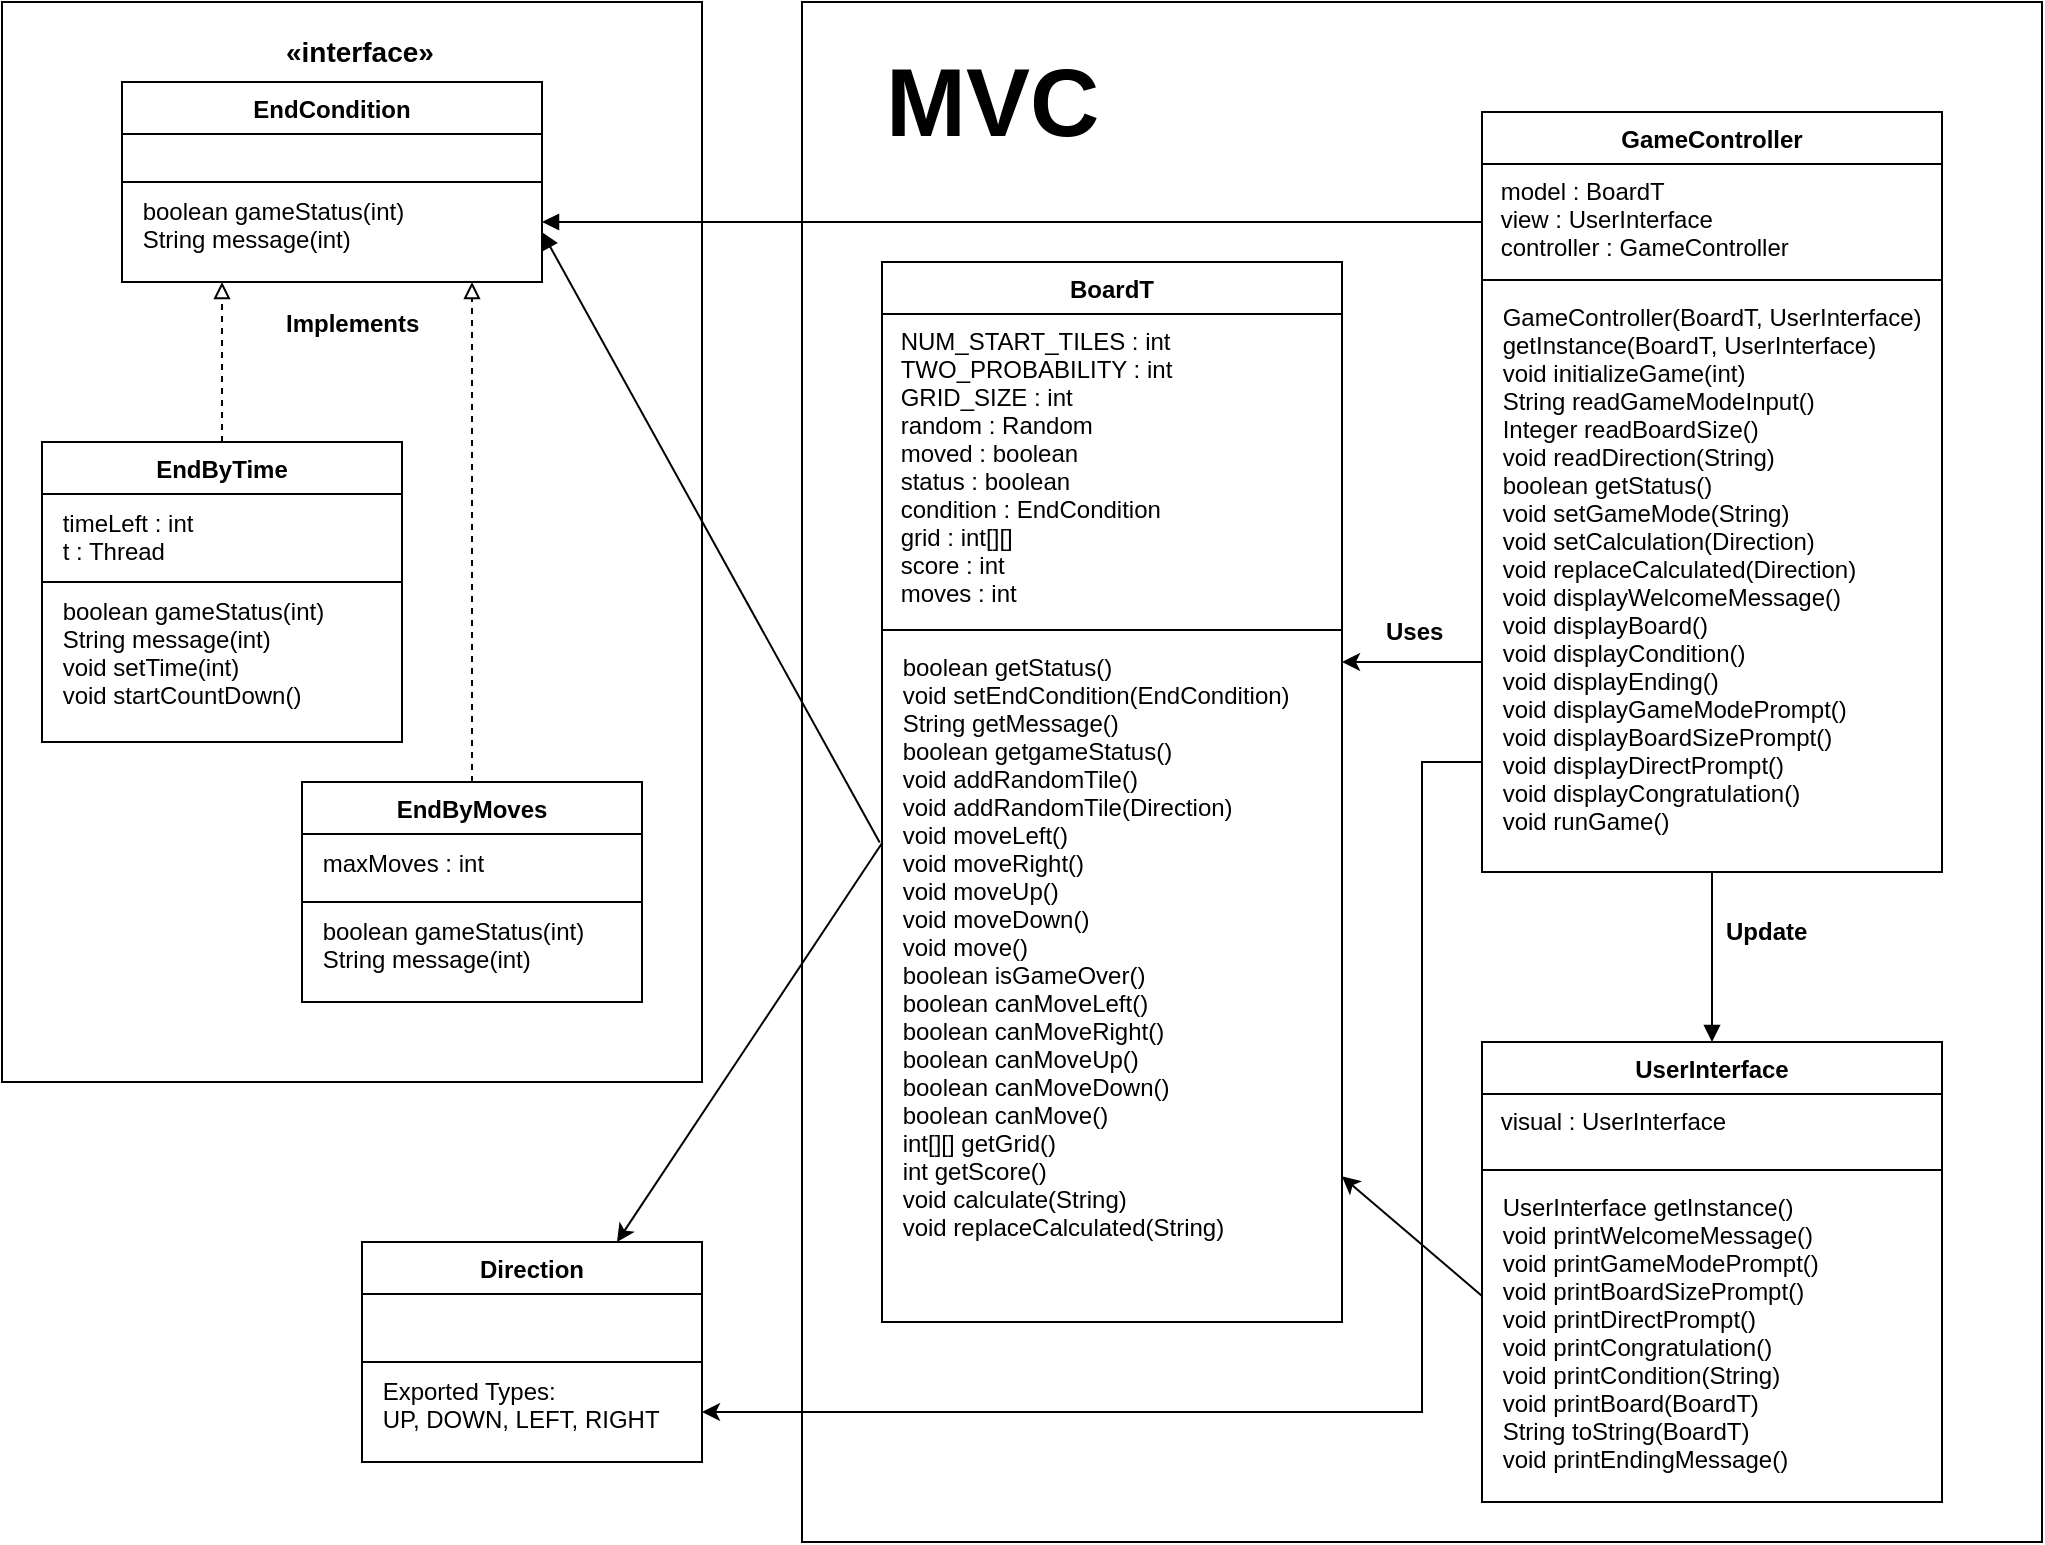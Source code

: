 <mxfile version="14.6.0" type="device"><diagram id="NKMGeXG6BIRwncq-wNAg" name="Page-1"><mxGraphModel dx="1447" dy="1127" grid="1" gridSize="10" guides="1" tooltips="1" connect="1" arrows="1" fold="1" page="1" pageScale="1" pageWidth="850" pageHeight="1100" math="0" shadow="0"><root><mxCell id="0"/><mxCell id="1" parent="0"/><mxCell id="8j2G3oep9gPTelNashQC-2" value="" style="whiteSpace=wrap;html=1;fillColor=none;" parent="1" vertex="1"><mxGeometry x="460" y="100" width="620" height="770" as="geometry"/></mxCell><mxCell id="_MtiAmkQ-TFPzX74anwm-15" value="" style="html=1;labelBackgroundColor=#ffffff;strokeWidth=1;fillColor=none;align=center;" parent="1" vertex="1"><mxGeometry x="60" y="100" width="350" height="540" as="geometry"/></mxCell><mxCell id="_MtiAmkQ-TFPzX74anwm-38" style="edgeStyle=orthogonalEdgeStyle;rounded=0;orthogonalLoop=1;jettySize=auto;html=1;endArrow=block;endFill=1;" parent="1" source="_MtiAmkQ-TFPzX74anwm-1" target="_MtiAmkQ-TFPzX74anwm-17" edge="1"><mxGeometry relative="1" as="geometry"><Array as="points"><mxPoint x="400" y="210"/><mxPoint x="400" y="210"/></Array></mxGeometry></mxCell><mxCell id="_MtiAmkQ-TFPzX74anwm-1" value="GameController" style="swimlane;fontStyle=1;align=center;verticalAlign=top;childLayout=stackLayout;horizontal=1;startSize=26;horizontalStack=0;resizeParent=1;resizeParentMax=0;resizeLast=0;collapsible=1;marginBottom=0;" parent="1" vertex="1"><mxGeometry x="800" y="155" width="230" height="380" as="geometry"/></mxCell><mxCell id="_MtiAmkQ-TFPzX74anwm-2" value=" model : BoardT&#10; view : UserInterface&#10; controller : GameController" style="text;strokeColor=none;fillColor=none;align=left;verticalAlign=top;spacingLeft=4;spacingRight=4;overflow=hidden;rotatable=0;points=[[0,0.5],[1,0.5]];portConstraint=eastwest;fontStyle=0" parent="_MtiAmkQ-TFPzX74anwm-1" vertex="1"><mxGeometry y="26" width="230" height="54" as="geometry"/></mxCell><mxCell id="_MtiAmkQ-TFPzX74anwm-3" value="" style="line;strokeWidth=1;fillColor=none;align=left;verticalAlign=middle;spacingTop=-1;spacingLeft=3;spacingRight=3;rotatable=0;labelPosition=right;points=[];portConstraint=eastwest;" parent="_MtiAmkQ-TFPzX74anwm-1" vertex="1"><mxGeometry y="80" width="230" height="8" as="geometry"/></mxCell><mxCell id="_MtiAmkQ-TFPzX74anwm-4" value=" GameController(BoardT, UserInterface)&#10; getInstance(BoardT, UserInterface)&#10; void initializeGame(int)&#10; String readGameModeInput()&#10; Integer readBoardSize()&#10; void readDirection(String)&#10; boolean getStatus()&#10; void setGameMode(String)&#10; void setCalculation(Direction)&#10; void replaceCalculated(Direction)&#10; void displayWelcomeMessage()&#10; void displayBoard()&#10; void displayCondition()&#10; void displayEnding()&#10; void displayGameModePrompt()&#10; void displayBoardSizePrompt()&#10; void displayDirectPrompt()&#10; void displayCongratulation()&#10; void runGame()" style="text;strokeColor=none;fillColor=none;align=left;verticalAlign=top;spacingLeft=4;spacingRight=4;overflow=hidden;rotatable=0;points=[[0,0.5],[1,0.5]];portConstraint=eastwest;spacing=3;" parent="_MtiAmkQ-TFPzX74anwm-1" vertex="1"><mxGeometry y="88" width="230" height="292" as="geometry"/></mxCell><mxCell id="_MtiAmkQ-TFPzX74anwm-5" value="UserInterface" style="swimlane;fontStyle=1;align=center;verticalAlign=top;childLayout=stackLayout;horizontal=1;startSize=26;horizontalStack=0;resizeParent=1;resizeParentMax=0;resizeLast=0;collapsible=1;marginBottom=0;" parent="1" vertex="1"><mxGeometry x="800" y="620" width="230" height="230" as="geometry"/></mxCell><mxCell id="_MtiAmkQ-TFPzX74anwm-6" value=" visual : UserInterface" style="text;strokeColor=none;fillColor=none;align=left;verticalAlign=top;spacingLeft=4;spacingRight=4;overflow=hidden;rotatable=0;points=[[0,0.5],[1,0.5]];portConstraint=eastwest;fontStyle=0" parent="_MtiAmkQ-TFPzX74anwm-5" vertex="1"><mxGeometry y="26" width="230" height="34" as="geometry"/></mxCell><mxCell id="_MtiAmkQ-TFPzX74anwm-7" value="" style="line;strokeWidth=1;fillColor=none;align=left;verticalAlign=middle;spacingTop=-1;spacingLeft=3;spacingRight=3;rotatable=0;labelPosition=right;points=[];portConstraint=eastwest;" parent="_MtiAmkQ-TFPzX74anwm-5" vertex="1"><mxGeometry y="60" width="230" height="8" as="geometry"/></mxCell><mxCell id="_MtiAmkQ-TFPzX74anwm-8" value=" UserInterface getInstance()&#10; void printWelcomeMessage()&#10; void printGameModePrompt()&#10; void printBoardSizePrompt()&#10; void printDirectPrompt()&#10; void printCongratulation()&#10; void printCondition(String)&#10; void printBoard(BoardT)&#10; String toString(BoardT)&#10; void printEndingMessage()" style="text;strokeColor=none;fillColor=none;align=left;verticalAlign=top;spacingLeft=4;spacingRight=4;overflow=hidden;rotatable=0;points=[[0,0.5],[1,0.5]];portConstraint=eastwest;spacing=3;" parent="_MtiAmkQ-TFPzX74anwm-5" vertex="1"><mxGeometry y="68" width="230" height="162" as="geometry"/></mxCell><mxCell id="_MtiAmkQ-TFPzX74anwm-9" value="EndCondition" style="swimlane;fontStyle=1;align=center;verticalAlign=top;childLayout=stackLayout;horizontal=1;startSize=26;horizontalStack=0;resizeParent=1;resizeParentMax=0;resizeLast=0;collapsible=1;marginBottom=0;" parent="1" vertex="1"><mxGeometry x="120" y="140" width="210" height="100" as="geometry"/></mxCell><mxCell id="_MtiAmkQ-TFPzX74anwm-12" value="" style="text;fillColor=none;align=left;verticalAlign=top;spacingLeft=4;spacingRight=4;overflow=hidden;rotatable=0;points=[[0,0.5],[1,0.5]];portConstraint=eastwest;spacing=3;strokeColor=#000000;" parent="_MtiAmkQ-TFPzX74anwm-9" vertex="1"><mxGeometry y="26" width="210" height="24" as="geometry"/></mxCell><mxCell id="_MtiAmkQ-TFPzX74anwm-17" value=" boolean gameStatus(int)&#10; String message(int)" style="text;strokeColor=none;fillColor=none;align=left;verticalAlign=top;spacingLeft=4;spacingRight=4;overflow=hidden;rotatable=0;points=[[0,0.5],[1,0.5]];portConstraint=eastwest;spacing=3;" parent="_MtiAmkQ-TFPzX74anwm-9" vertex="1"><mxGeometry y="50" width="210" height="50" as="geometry"/></mxCell><mxCell id="_MtiAmkQ-TFPzX74anwm-16" value="&lt;span style=&quot;color: rgb(0 , 0 , 0) ; font-family: &amp;#34;helvetica&amp;#34; ; font-style: normal ; letter-spacing: normal ; text-align: center ; text-indent: 0px ; text-transform: none ; word-spacing: 0px ; background-color: rgb(255 , 255 , 255) ; display: inline ; float: none&quot;&gt;&lt;b&gt;&lt;font style=&quot;font-size: 14px&quot;&gt;«interface»&lt;/font&gt;&lt;/b&gt;&lt;/span&gt;" style="text;whiteSpace=wrap;html=1;" parent="1" vertex="1"><mxGeometry x="200" y="110" width="80" height="30" as="geometry"/></mxCell><mxCell id="_MtiAmkQ-TFPzX74anwm-26" style="edgeStyle=orthogonalEdgeStyle;rounded=0;orthogonalLoop=1;jettySize=auto;html=1;endArrow=block;endFill=0;dashed=1;" parent="1" source="_MtiAmkQ-TFPzX74anwm-18" target="_MtiAmkQ-TFPzX74anwm-17" edge="1"><mxGeometry relative="1" as="geometry"><Array as="points"><mxPoint x="170" y="250"/><mxPoint x="170" y="250"/></Array></mxGeometry></mxCell><mxCell id="_MtiAmkQ-TFPzX74anwm-18" value="EndByTime" style="swimlane;fontStyle=1;align=center;verticalAlign=top;childLayout=stackLayout;horizontal=1;startSize=26;horizontalStack=0;resizeParent=1;resizeParentMax=0;resizeLast=0;collapsible=1;marginBottom=0;" parent="1" vertex="1"><mxGeometry x="80" y="320" width="180" height="150" as="geometry"/></mxCell><mxCell id="_MtiAmkQ-TFPzX74anwm-19" value=" timeLeft : int&#10; t : Thread" style="text;fillColor=none;align=left;verticalAlign=top;spacingLeft=4;spacingRight=4;overflow=hidden;rotatable=0;points=[[0,0.5],[1,0.5]];portConstraint=eastwest;spacing=3;strokeColor=#000000;" parent="_MtiAmkQ-TFPzX74anwm-18" vertex="1"><mxGeometry y="26" width="180" height="44" as="geometry"/></mxCell><mxCell id="_MtiAmkQ-TFPzX74anwm-20" value=" boolean gameStatus(int)&#10; String message(int)&#10; void setTime(int)&#10; void startCountDown()" style="text;strokeColor=none;fillColor=none;align=left;verticalAlign=top;spacingLeft=4;spacingRight=4;overflow=hidden;rotatable=0;points=[[0,0.5],[1,0.5]];portConstraint=eastwest;spacing=3;" parent="_MtiAmkQ-TFPzX74anwm-18" vertex="1"><mxGeometry y="70" width="180" height="80" as="geometry"/></mxCell><mxCell id="_MtiAmkQ-TFPzX74anwm-25" style="edgeStyle=orthogonalEdgeStyle;rounded=0;orthogonalLoop=1;jettySize=auto;html=1;endArrow=block;endFill=0;dashed=1;" parent="1" source="_MtiAmkQ-TFPzX74anwm-21" target="_MtiAmkQ-TFPzX74anwm-17" edge="1"><mxGeometry relative="1" as="geometry"><Array as="points"><mxPoint x="295" y="280"/><mxPoint x="295" y="280"/></Array></mxGeometry></mxCell><mxCell id="_MtiAmkQ-TFPzX74anwm-21" value="EndByMoves" style="swimlane;fontStyle=1;align=center;verticalAlign=top;childLayout=stackLayout;horizontal=1;startSize=26;horizontalStack=0;resizeParent=1;resizeParentMax=0;resizeLast=0;collapsible=1;marginBottom=0;" parent="1" vertex="1"><mxGeometry x="210" y="490" width="170" height="110" as="geometry"/></mxCell><mxCell id="_MtiAmkQ-TFPzX74anwm-22" value=" maxMoves : int" style="text;fillColor=none;align=left;verticalAlign=top;spacingLeft=4;spacingRight=4;overflow=hidden;rotatable=0;points=[[0,0.5],[1,0.5]];portConstraint=eastwest;spacing=3;strokeColor=#000000;" parent="_MtiAmkQ-TFPzX74anwm-21" vertex="1"><mxGeometry y="26" width="170" height="34" as="geometry"/></mxCell><mxCell id="_MtiAmkQ-TFPzX74anwm-23" value=" boolean gameStatus(int)&#10; String message(int)" style="text;strokeColor=none;fillColor=none;align=left;verticalAlign=top;spacingLeft=4;spacingRight=4;overflow=hidden;rotatable=0;points=[[0,0.5],[1,0.5]];portConstraint=eastwest;spacing=3;" parent="_MtiAmkQ-TFPzX74anwm-21" vertex="1"><mxGeometry y="60" width="170" height="50" as="geometry"/></mxCell><mxCell id="_MtiAmkQ-TFPzX74anwm-40" style="edgeStyle=none;rounded=0;orthogonalLoop=1;jettySize=auto;html=1;entryX=1;entryY=0.5;entryDx=0;entryDy=0;endArrow=block;endFill=1;exitX=-0.005;exitY=0.299;exitDx=0;exitDy=0;exitPerimeter=0;" parent="1" source="_MtiAmkQ-TFPzX74anwm-30" target="_MtiAmkQ-TFPzX74anwm-17" edge="1"><mxGeometry relative="1" as="geometry"/></mxCell><mxCell id="8j2G3oep9gPTelNashQC-9" value="" style="rounded=0;orthogonalLoop=1;jettySize=auto;html=1;entryX=0.75;entryY=0;entryDx=0;entryDy=0;exitX=0.001;exitY=0.299;exitDx=0;exitDy=0;exitPerimeter=0;" parent="1" source="_MtiAmkQ-TFPzX74anwm-30" target="8j2G3oep9gPTelNashQC-4" edge="1"><mxGeometry relative="1" as="geometry"/></mxCell><mxCell id="_MtiAmkQ-TFPzX74anwm-27" value="BoardT" style="swimlane;fontStyle=1;align=center;verticalAlign=top;childLayout=stackLayout;horizontal=1;startSize=26;horizontalStack=0;resizeParent=1;resizeParentMax=0;resizeLast=0;collapsible=1;marginBottom=0;" parent="1" vertex="1"><mxGeometry x="500" y="230" width="230" height="530" as="geometry"/></mxCell><mxCell id="_MtiAmkQ-TFPzX74anwm-28" value=" NUM_START_TILES : int&#10; TWO_PROBABILITY : int&#10; GRID_SIZE : int &#10; random : Random&#10; moved : boolean&#10; status : boolean&#10; condition : EndCondition&#10; grid : int[][]&#10; score : int&#10; moves : int" style="text;strokeColor=none;fillColor=none;align=left;verticalAlign=top;spacingLeft=4;spacingRight=4;overflow=hidden;rotatable=0;points=[[0,0.5],[1,0.5]];portConstraint=eastwest;fontStyle=0" parent="_MtiAmkQ-TFPzX74anwm-27" vertex="1"><mxGeometry y="26" width="230" height="154" as="geometry"/></mxCell><mxCell id="_MtiAmkQ-TFPzX74anwm-29" value="" style="line;strokeWidth=1;fillColor=none;align=left;verticalAlign=middle;spacingTop=-1;spacingLeft=3;spacingRight=3;rotatable=0;labelPosition=right;points=[];portConstraint=eastwest;" parent="_MtiAmkQ-TFPzX74anwm-27" vertex="1"><mxGeometry y="180" width="230" height="8" as="geometry"/></mxCell><mxCell id="_MtiAmkQ-TFPzX74anwm-30" value=" boolean getStatus()&#10; void setEndCondition(EndCondition)&#10; String getMessage()&#10; boolean getgameStatus()&#10; void addRandomTile()&#10; void addRandomTile(Direction)&#10; void moveLeft()&#10; void moveRight()&#10; void moveUp()&#10; void moveDown()&#10; void move()&#10; boolean isGameOver()&#10; boolean canMoveLeft()&#10; boolean canMoveRight()&#10; boolean canMoveUp()&#10; boolean canMoveDown()&#10; boolean canMove()&#10; int[][] getGrid()&#10; int getScore()&#10; void calculate(String)&#10; void replaceCalculated(String)&#10; " style="text;strokeColor=none;fillColor=none;align=left;verticalAlign=top;spacingLeft=4;spacingRight=4;overflow=hidden;rotatable=0;points=[[0,0.5],[1,0.5]];portConstraint=eastwest;spacing=3;" parent="_MtiAmkQ-TFPzX74anwm-27" vertex="1"><mxGeometry y="188" width="230" height="342" as="geometry"/></mxCell><mxCell id="_MtiAmkQ-TFPzX74anwm-32" style="edgeStyle=orthogonalEdgeStyle;rounded=0;orthogonalLoop=1;jettySize=auto;html=1;endArrow=block;endFill=1;" parent="1" source="_MtiAmkQ-TFPzX74anwm-4" target="_MtiAmkQ-TFPzX74anwm-5" edge="1"><mxGeometry relative="1" as="geometry"><Array as="points"><mxPoint x="935" y="280"/></Array></mxGeometry></mxCell><mxCell id="_MtiAmkQ-TFPzX74anwm-34" value="&lt;b&gt;&lt;font style=&quot;font-size: 48px&quot;&gt;MVC&lt;/font&gt;&lt;/b&gt;" style="rounded=0;whiteSpace=wrap;html=1;labelBackgroundColor=#ffffff;strokeWidth=1;fillColor=none;align=left;strokeColor=none;" parent="1" vertex="1"><mxGeometry x="500" y="120" width="120" height="60" as="geometry"/></mxCell><mxCell id="_MtiAmkQ-TFPzX74anwm-35" value="&lt;b&gt;&lt;font style=&quot;font-size: 12px&quot;&gt;Update&lt;/font&gt;&lt;/b&gt;" style="rounded=0;whiteSpace=wrap;html=1;labelBackgroundColor=#ffffff;strokeWidth=1;fillColor=none;align=left;strokeColor=none;" parent="1" vertex="1"><mxGeometry x="920" y="550" width="50" height="30" as="geometry"/></mxCell><mxCell id="_MtiAmkQ-TFPzX74anwm-36" value="&lt;b&gt;&lt;font style=&quot;font-size: 12px&quot;&gt;Uses&lt;/font&gt;&lt;/b&gt;" style="rounded=0;whiteSpace=wrap;html=1;labelBackgroundColor=#ffffff;strokeWidth=1;fillColor=none;align=left;strokeColor=none;" parent="1" vertex="1"><mxGeometry x="750" y="400" width="50" height="30" as="geometry"/></mxCell><mxCell id="_MtiAmkQ-TFPzX74anwm-41" value="&lt;b&gt;&lt;font style=&quot;font-size: 12px&quot;&gt;Implements&lt;/font&gt;&lt;/b&gt;" style="rounded=0;whiteSpace=wrap;html=1;labelBackgroundColor=#ffffff;strokeWidth=1;fillColor=none;align=left;strokeColor=none;" parent="1" vertex="1"><mxGeometry x="200" y="246" width="50" height="30" as="geometry"/></mxCell><mxCell id="8j2G3oep9gPTelNashQC-3" style="edgeStyle=orthogonalEdgeStyle;rounded=0;orthogonalLoop=1;jettySize=auto;html=1;" parent="1" source="_MtiAmkQ-TFPzX74anwm-4" target="_MtiAmkQ-TFPzX74anwm-30" edge="1"><mxGeometry relative="1" as="geometry"><Array as="points"><mxPoint x="780" y="430"/><mxPoint x="780" y="430"/></Array></mxGeometry></mxCell><mxCell id="8j2G3oep9gPTelNashQC-4" value="Direction" style="swimlane;fontStyle=1;align=center;verticalAlign=top;childLayout=stackLayout;horizontal=1;startSize=26;horizontalStack=0;resizeParent=1;resizeParentMax=0;resizeLast=0;collapsible=1;marginBottom=0;" parent="1" vertex="1"><mxGeometry x="240" y="720" width="170" height="110" as="geometry"/></mxCell><mxCell id="8j2G3oep9gPTelNashQC-5" value="" style="text;fillColor=none;align=left;verticalAlign=top;spacingLeft=4;spacingRight=4;overflow=hidden;rotatable=0;points=[[0,0.5],[1,0.5]];portConstraint=eastwest;spacing=3;strokeColor=#000000;" parent="8j2G3oep9gPTelNashQC-4" vertex="1"><mxGeometry y="26" width="170" height="34" as="geometry"/></mxCell><mxCell id="8j2G3oep9gPTelNashQC-6" value=" Exported Types:&#10; UP, DOWN, LEFT, RIGHT" style="text;strokeColor=none;fillColor=none;align=left;verticalAlign=top;spacingLeft=4;spacingRight=4;overflow=hidden;rotatable=0;points=[[0,0.5],[1,0.5]];portConstraint=eastwest;spacing=3;" parent="8j2G3oep9gPTelNashQC-4" vertex="1"><mxGeometry y="60" width="170" height="50" as="geometry"/></mxCell><mxCell id="8j2G3oep9gPTelNashQC-11" style="edgeStyle=orthogonalEdgeStyle;rounded=0;orthogonalLoop=1;jettySize=auto;html=1;" parent="1" source="_MtiAmkQ-TFPzX74anwm-4" target="8j2G3oep9gPTelNashQC-6" edge="1"><mxGeometry relative="1" as="geometry"><Array as="points"><mxPoint x="770" y="480"/><mxPoint x="770" y="805"/></Array></mxGeometry></mxCell><mxCell id="PzpMg3hBfmAo2P7kuPkR-1" style="rounded=0;orthogonalLoop=1;jettySize=auto;html=1;exitX=0;exitY=0.364;exitDx=0;exitDy=0;exitPerimeter=0;" edge="1" parent="1" source="_MtiAmkQ-TFPzX74anwm-8" target="_MtiAmkQ-TFPzX74anwm-30"><mxGeometry relative="1" as="geometry"><mxPoint x="729" y="710" as="targetPoint"/></mxGeometry></mxCell></root></mxGraphModel></diagram></mxfile>